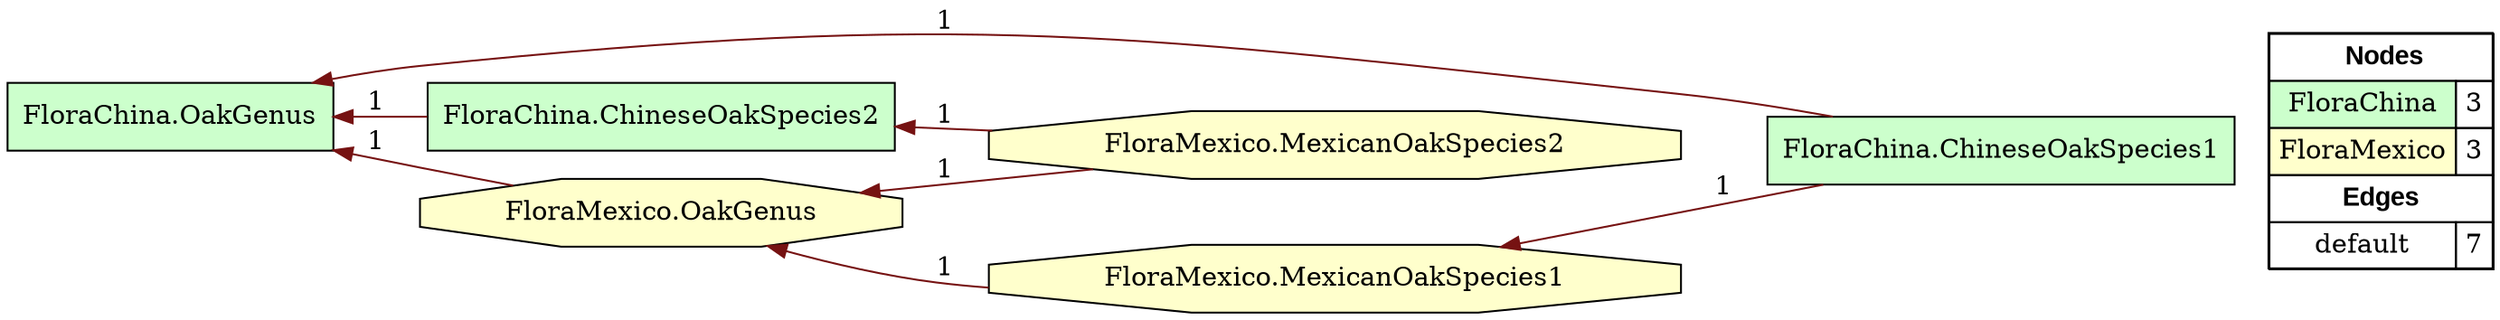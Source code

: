 digraph{
rankdir=RL
node[shape=box style=filled fillcolor="#CCFFCC"] 
"FloraChina.OakGenus"
"FloraChina.ChineseOakSpecies2"
"FloraChina.ChineseOakSpecies1"
node[shape=octagon style=filled fillcolor="#FFFFCC"] 
"FloraMexico.OakGenus"
"FloraMexico.MexicanOakSpecies1"
"FloraMexico.MexicanOakSpecies2"
edge[arrowhead=normal style=solid color="#000000" constraint=true ]
"FloraMexico.MexicanOakSpecies2" -> "FloraMexico.OakGenus" [label="1"][color="#761212"]
"FloraMexico.MexicanOakSpecies1" -> "FloraMexico.OakGenus" [label="1"][color="#761212"]
"FloraMexico.MexicanOakSpecies2" -> "FloraChina.ChineseOakSpecies2" [label="1"][color="#761212"]
"FloraMexico.OakGenus" -> "FloraChina.OakGenus" [label="1"][color="#761212"]
"FloraChina.ChineseOakSpecies1" -> "FloraMexico.MexicanOakSpecies1" [label="1"][color="#761212"]
"FloraChina.ChineseOakSpecies2" -> "FloraChina.OakGenus" [label="1"][color="#761212"]
"FloraChina.ChineseOakSpecies1" -> "FloraChina.OakGenus" [label="1"][color="#761212"]
edge[arrowhead=normal style=solid color="#000000" constraint=true ]
node[shape=box] 
{rank=source Legend [fillcolor= white margin=0 label=< 
 <TABLE BORDER="0" CELLBORDER="1" CELLSPACING="0" CELLPADDING="4"> 
<TR> <TD COLSPAN="2"><font face="Arial Black"> Nodes</font></TD> </TR> 
<TR> 
 <TD bgcolor="#CCFFCC">FloraChina</TD> 
 <TD>3</TD> 
 </TR> 
<TR> 
 <TD bgcolor="#FFFFCC">FloraMexico</TD> 
 <TD>3</TD> 
 </TR> 
<TR> <TD COLSPAN="2"><font face = "Arial Black"> Edges </font></TD> </TR> 
<TR> 
 <TD><font color ="#000000">default</font></TD> 
 <TD>7</TD> 
 </TR> 
</TABLE> 
 >] } 
}